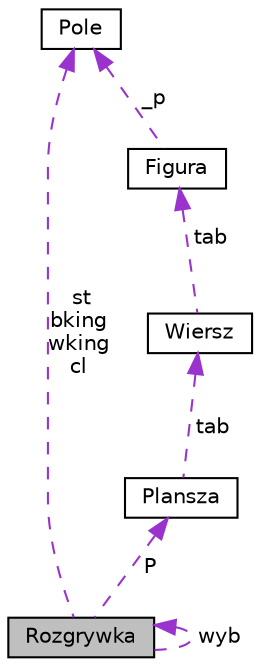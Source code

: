 digraph G
{
  edge [fontname="Helvetica",fontsize="10",labelfontname="Helvetica",labelfontsize="10"];
  node [fontname="Helvetica",fontsize="10",shape=record];
  Node1 [label="Rozgrywka",height=0.2,width=0.4,color="black", fillcolor="grey75", style="filled" fontcolor="black"];
  Node2 -> Node1 [dir="back",color="darkorchid3",fontsize="10",style="dashed",label=" st\nbking\nwking\ncl" ,fontname="Helvetica"];
  Node2 [label="Pole",height=0.2,width=0.4,color="black", fillcolor="white", style="filled",URL="$class_pole.html"];
  Node1 -> Node1 [dir="back",color="darkorchid3",fontsize="10",style="dashed",label=" wyb" ,fontname="Helvetica"];
  Node3 -> Node1 [dir="back",color="darkorchid3",fontsize="10",style="dashed",label=" P" ,fontname="Helvetica"];
  Node3 [label="Plansza",height=0.2,width=0.4,color="black", fillcolor="white", style="filled",URL="$class_plansza.html"];
  Node4 -> Node3 [dir="back",color="darkorchid3",fontsize="10",style="dashed",label=" tab" ,fontname="Helvetica"];
  Node4 [label="Wiersz",height=0.2,width=0.4,color="black", fillcolor="white", style="filled",URL="$class_wiersz.html"];
  Node5 -> Node4 [dir="back",color="darkorchid3",fontsize="10",style="dashed",label=" tab" ,fontname="Helvetica"];
  Node5 [label="Figura",height=0.2,width=0.4,color="black", fillcolor="white", style="filled",URL="$class_figura.html"];
  Node2 -> Node5 [dir="back",color="darkorchid3",fontsize="10",style="dashed",label=" _p" ,fontname="Helvetica"];
}

